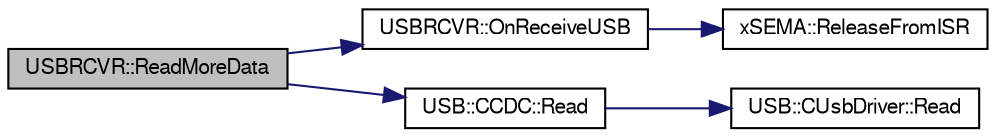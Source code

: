 digraph G
{
  bgcolor="transparent";
  edge [fontname="FreeSans",fontsize=10,labelfontname="FreeSans",labelfontsize=10];
  node [fontname="FreeSans",fontsize=10,shape=record];
  rankdir=LR;
  Node1 [label="USBRCVR::ReadMoreData",height=0.2,width=0.4,color="black", fillcolor="grey75", style="filled" fontcolor="black"];
  Node1 -> Node2 [color="midnightblue",fontsize=10,style="solid",fontname="FreeSans"];
  Node2 [label="USBRCVR::OnReceiveUSB",height=0.2,width=0.4,color="black",URL="$class_u_s_b_r_c_v_r.html#343cfd733e1e9da5317e6432cd3ea720"];
  Node2 -> Node3 [color="midnightblue",fontsize=10,style="solid",fontname="FreeSans"];
  Node3 [label="xSEMA::ReleaseFromISR",height=0.2,width=0.4,color="black",URL="$classx_s_e_m_a.html#138c0f59a8444912bb8d1c083bad64ed"];
  Node1 -> Node4 [color="midnightblue",fontsize=10,style="solid",fontname="FreeSans"];
  Node4 [label="USB::CCDC::Read",height=0.2,width=0.4,color="black",URL="$class_u_s_b_1_1_c_c_d_c.html#09bd23b7c7f88d05382e708c9f101552",tooltip="Reads data from the Data OUT endpoint."];
  Node4 -> Node5 [color="midnightblue",fontsize=10,style="solid",fontname="FreeSans"];
  Node5 [label="USB::CUsbDriver::Read",height=0.2,width=0.4,color="black",URL="$class_u_s_b_1_1_c_usb_driver.html#01a59ea1ec36a6ba43ab64640425ad35",tooltip="Receives data on the specified USB endpoint."];
}
